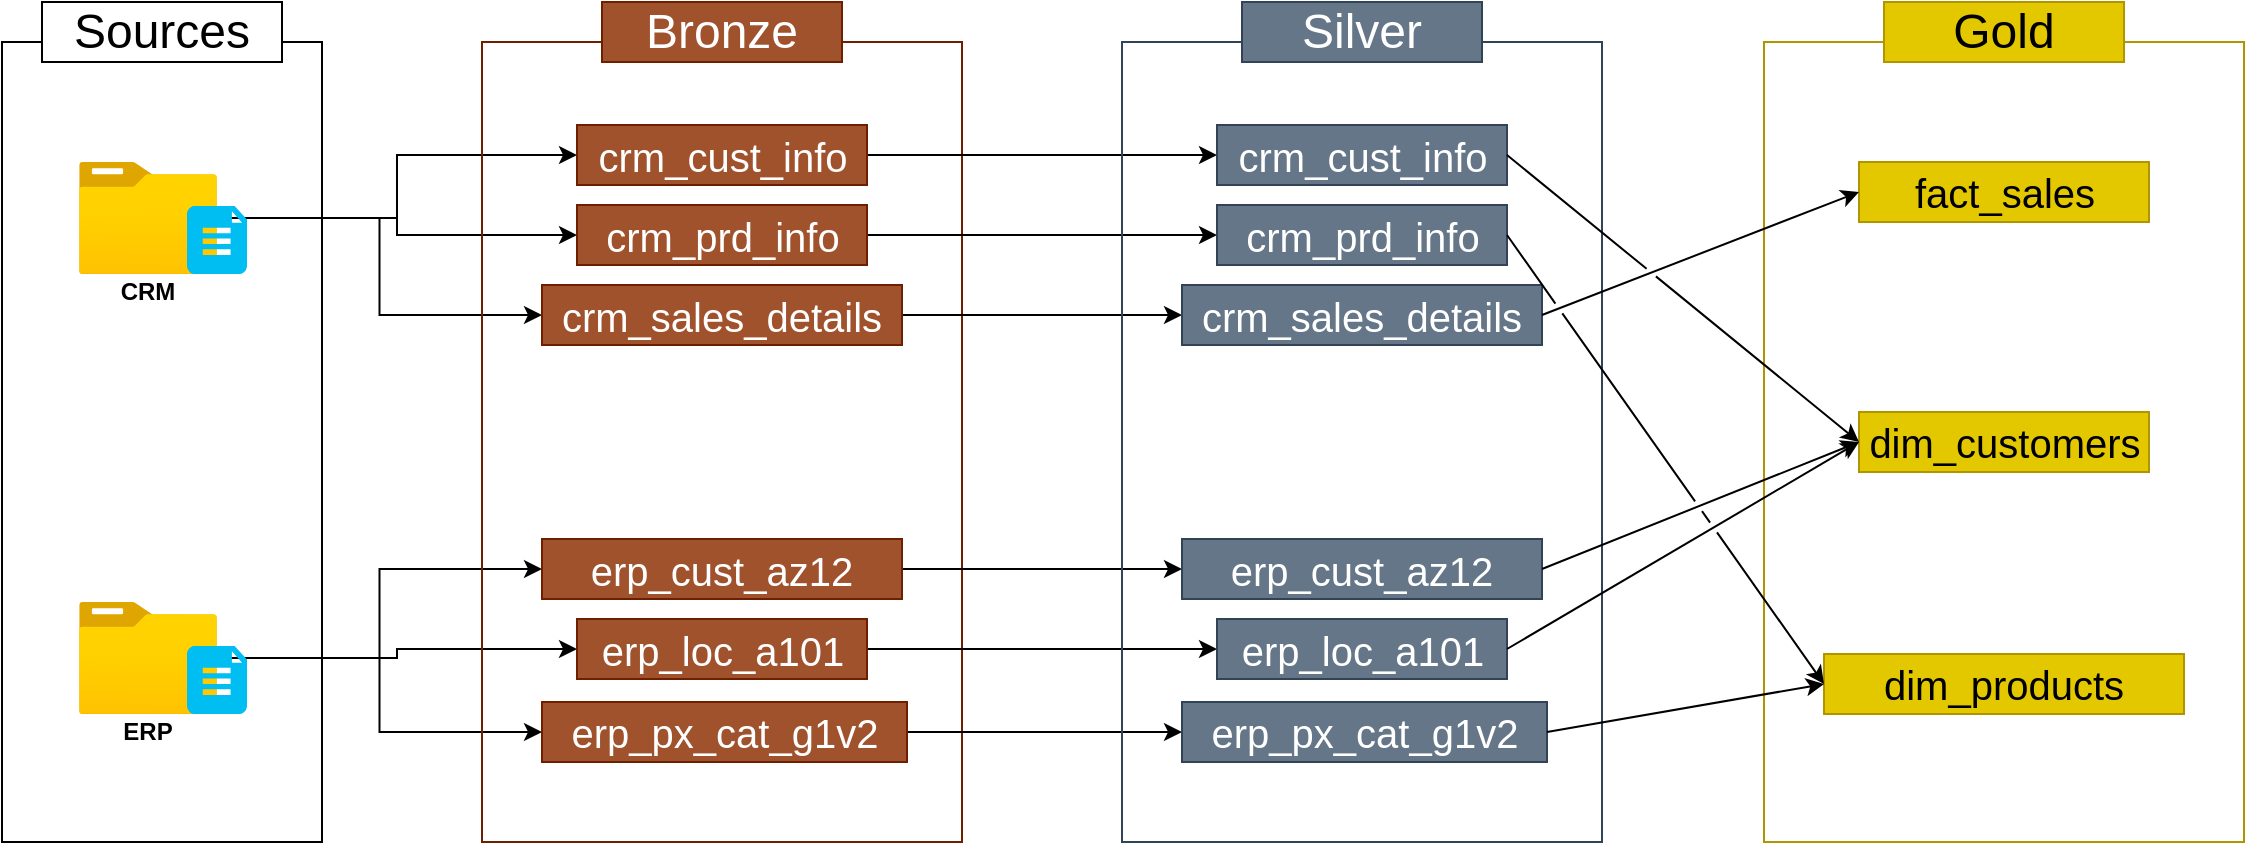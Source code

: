 <mxfile version="27.0.9">
  <diagram name="Страница — 1" id="UyNJ1ig2BbapanTwZ-ZR">
    <mxGraphModel dx="1554" dy="914" grid="1" gridSize="10" guides="1" tooltips="1" connect="1" arrows="1" fold="1" page="1" pageScale="1" pageWidth="827" pageHeight="1169" math="0" shadow="0">
      <root>
        <mxCell id="0" />
        <mxCell id="1" parent="0" />
        <mxCell id="lmffouc385ISh2cGyP90-1" value="" style="rounded=0;whiteSpace=wrap;html=1;fillColor=none;" parent="1" vertex="1">
          <mxGeometry x="120" y="280" width="160" height="400" as="geometry" />
        </mxCell>
        <mxCell id="lmffouc385ISh2cGyP90-2" value="&lt;font style=&quot;font-size: 24px;&quot;&gt;Sources&lt;/font&gt;" style="rounded=0;whiteSpace=wrap;html=1;" parent="1" vertex="1">
          <mxGeometry x="140" y="260" width="120" height="30" as="geometry" />
        </mxCell>
        <mxCell id="lmffouc385ISh2cGyP90-14" style="edgeStyle=orthogonalEdgeStyle;rounded=0;orthogonalLoop=1;jettySize=auto;html=1;entryX=0;entryY=0.5;entryDx=0;entryDy=0;" parent="1" source="lmffouc385ISh2cGyP90-3" target="lmffouc385ISh2cGyP90-13" edge="1">
          <mxGeometry relative="1" as="geometry" />
        </mxCell>
        <mxCell id="lmffouc385ISh2cGyP90-17" style="edgeStyle=orthogonalEdgeStyle;rounded=0;orthogonalLoop=1;jettySize=auto;html=1;entryX=0;entryY=0.5;entryDx=0;entryDy=0;" parent="1" source="lmffouc385ISh2cGyP90-3" target="lmffouc385ISh2cGyP90-15" edge="1">
          <mxGeometry relative="1" as="geometry" />
        </mxCell>
        <mxCell id="lmffouc385ISh2cGyP90-18" style="edgeStyle=orthogonalEdgeStyle;rounded=0;orthogonalLoop=1;jettySize=auto;html=1;entryX=0;entryY=0.5;entryDx=0;entryDy=0;" parent="1" source="lmffouc385ISh2cGyP90-3" target="lmffouc385ISh2cGyP90-16" edge="1">
          <mxGeometry relative="1" as="geometry" />
        </mxCell>
        <mxCell id="lmffouc385ISh2cGyP90-3" value="" style="image;aspect=fixed;html=1;points=[];align=center;fontSize=12;image=img/lib/azure2/general/Folder_Blank.svg;" parent="1" vertex="1">
          <mxGeometry x="158.5" y="340" width="69" height="56.0" as="geometry" />
        </mxCell>
        <mxCell id="lmffouc385ISh2cGyP90-4" value="" style="verticalLabelPosition=bottom;html=1;verticalAlign=top;align=center;strokeColor=none;fillColor=#00BEF2;shape=mxgraph.azure.file_2;pointerEvents=1;" parent="1" vertex="1">
          <mxGeometry x="212.5" y="362" width="30" height="34" as="geometry" />
        </mxCell>
        <mxCell id="lmffouc385ISh2cGyP90-5" value="&lt;b&gt;CRM&lt;/b&gt;" style="text;html=1;align=center;verticalAlign=middle;whiteSpace=wrap;rounded=0;" parent="1" vertex="1">
          <mxGeometry x="163" y="390" width="60" height="30" as="geometry" />
        </mxCell>
        <mxCell id="lmffouc385ISh2cGyP90-22" style="edgeStyle=orthogonalEdgeStyle;rounded=0;orthogonalLoop=1;jettySize=auto;html=1;entryX=0;entryY=0.5;entryDx=0;entryDy=0;" parent="1" source="lmffouc385ISh2cGyP90-6" target="lmffouc385ISh2cGyP90-19" edge="1">
          <mxGeometry relative="1" as="geometry" />
        </mxCell>
        <mxCell id="lmffouc385ISh2cGyP90-23" style="edgeStyle=orthogonalEdgeStyle;rounded=0;orthogonalLoop=1;jettySize=auto;html=1;entryX=0;entryY=0.5;entryDx=0;entryDy=0;" parent="1" source="lmffouc385ISh2cGyP90-6" target="lmffouc385ISh2cGyP90-20" edge="1">
          <mxGeometry relative="1" as="geometry" />
        </mxCell>
        <mxCell id="lmffouc385ISh2cGyP90-24" style="edgeStyle=orthogonalEdgeStyle;rounded=0;orthogonalLoop=1;jettySize=auto;html=1;entryX=0;entryY=0.5;entryDx=0;entryDy=0;" parent="1" source="lmffouc385ISh2cGyP90-6" target="lmffouc385ISh2cGyP90-21" edge="1">
          <mxGeometry relative="1" as="geometry" />
        </mxCell>
        <mxCell id="lmffouc385ISh2cGyP90-6" value="" style="image;aspect=fixed;html=1;points=[];align=center;fontSize=12;image=img/lib/azure2/general/Folder_Blank.svg;" parent="1" vertex="1">
          <mxGeometry x="158.5" y="560" width="69" height="56.0" as="geometry" />
        </mxCell>
        <mxCell id="lmffouc385ISh2cGyP90-7" value="" style="verticalLabelPosition=bottom;html=1;verticalAlign=top;align=center;strokeColor=none;fillColor=#00BEF2;shape=mxgraph.azure.file_2;pointerEvents=1;" parent="1" vertex="1">
          <mxGeometry x="212.5" y="582" width="30" height="34" as="geometry" />
        </mxCell>
        <mxCell id="lmffouc385ISh2cGyP90-8" value="&lt;b&gt;ERP&lt;/b&gt;" style="text;html=1;align=center;verticalAlign=middle;whiteSpace=wrap;rounded=0;" parent="1" vertex="1">
          <mxGeometry x="163" y="610" width="60" height="30" as="geometry" />
        </mxCell>
        <mxCell id="lmffouc385ISh2cGyP90-10" value="" style="rounded=0;whiteSpace=wrap;html=1;fillColor=none;strokeColor=#6D1F00;fontColor=#ffffff;" parent="1" vertex="1">
          <mxGeometry x="360" y="280" width="240" height="400" as="geometry" />
        </mxCell>
        <mxCell id="lmffouc385ISh2cGyP90-11" value="&lt;font style=&quot;font-size: 24px;&quot;&gt;Bronze&lt;/font&gt;" style="rounded=0;whiteSpace=wrap;html=1;fillColor=#a0522d;strokeColor=#6D1F00;fontColor=#ffffff;" parent="1" vertex="1">
          <mxGeometry x="420" y="260" width="120" height="30" as="geometry" />
        </mxCell>
        <mxCell id="kmleNOYeu_MIawI82MTB-9" style="edgeStyle=orthogonalEdgeStyle;rounded=0;orthogonalLoop=1;jettySize=auto;html=1;exitX=1;exitY=0.5;exitDx=0;exitDy=0;entryX=0;entryY=0.5;entryDx=0;entryDy=0;" parent="1" source="lmffouc385ISh2cGyP90-13" target="kmleNOYeu_MIawI82MTB-3" edge="1">
          <mxGeometry relative="1" as="geometry" />
        </mxCell>
        <mxCell id="lmffouc385ISh2cGyP90-13" value="crm_cust_info" style="rounded=0;whiteSpace=wrap;html=1;fillColor=#a0522d;strokeColor=#6D1F00;fontSize=20;fontColor=#ffffff;" parent="1" vertex="1">
          <mxGeometry x="407.5" y="321.5" width="145" height="30" as="geometry" />
        </mxCell>
        <mxCell id="kmleNOYeu_MIawI82MTB-10" style="edgeStyle=orthogonalEdgeStyle;rounded=0;orthogonalLoop=1;jettySize=auto;html=1;exitX=1;exitY=0.5;exitDx=0;exitDy=0;entryX=0;entryY=0.5;entryDx=0;entryDy=0;" parent="1" source="lmffouc385ISh2cGyP90-15" target="kmleNOYeu_MIawI82MTB-4" edge="1">
          <mxGeometry relative="1" as="geometry" />
        </mxCell>
        <mxCell id="lmffouc385ISh2cGyP90-15" value="crm_prd_info" style="rounded=0;whiteSpace=wrap;html=1;fillColor=#a0522d;strokeColor=#6D1F00;fontSize=20;fontColor=#ffffff;" parent="1" vertex="1">
          <mxGeometry x="407.5" y="361.5" width="145" height="30" as="geometry" />
        </mxCell>
        <mxCell id="kmleNOYeu_MIawI82MTB-11" style="edgeStyle=orthogonalEdgeStyle;rounded=0;orthogonalLoop=1;jettySize=auto;html=1;exitX=1;exitY=0.5;exitDx=0;exitDy=0;entryX=0;entryY=0.5;entryDx=0;entryDy=0;" parent="1" source="lmffouc385ISh2cGyP90-16" target="kmleNOYeu_MIawI82MTB-5" edge="1">
          <mxGeometry relative="1" as="geometry" />
        </mxCell>
        <mxCell id="lmffouc385ISh2cGyP90-16" value="crm_sales_details" style="rounded=0;whiteSpace=wrap;html=1;fillColor=#a0522d;strokeColor=#6D1F00;fontSize=20;fontColor=#ffffff;" parent="1" vertex="1">
          <mxGeometry x="390" y="401.5" width="180" height="30" as="geometry" />
        </mxCell>
        <mxCell id="kmleNOYeu_MIawI82MTB-12" style="edgeStyle=orthogonalEdgeStyle;rounded=0;orthogonalLoop=1;jettySize=auto;html=1;exitX=1;exitY=0.5;exitDx=0;exitDy=0;entryX=0;entryY=0.5;entryDx=0;entryDy=0;" parent="1" source="lmffouc385ISh2cGyP90-19" target="kmleNOYeu_MIawI82MTB-6" edge="1">
          <mxGeometry relative="1" as="geometry" />
        </mxCell>
        <mxCell id="lmffouc385ISh2cGyP90-19" value="erp_cust_az12" style="rounded=0;whiteSpace=wrap;html=1;fillColor=#a0522d;strokeColor=#6D1F00;fontSize=20;align=center;fontColor=#ffffff;" parent="1" vertex="1">
          <mxGeometry x="390" y="528.5" width="180" height="30" as="geometry" />
        </mxCell>
        <mxCell id="kmleNOYeu_MIawI82MTB-13" style="edgeStyle=orthogonalEdgeStyle;rounded=0;orthogonalLoop=1;jettySize=auto;html=1;exitX=1;exitY=0.5;exitDx=0;exitDy=0;entryX=0;entryY=0.5;entryDx=0;entryDy=0;" parent="1" source="lmffouc385ISh2cGyP90-20" target="kmleNOYeu_MIawI82MTB-7" edge="1">
          <mxGeometry relative="1" as="geometry" />
        </mxCell>
        <mxCell id="lmffouc385ISh2cGyP90-20" value="erp_loc_a101" style="rounded=0;whiteSpace=wrap;html=1;fillColor=#a0522d;strokeColor=#6D1F00;fontSize=20;fontColor=#ffffff;" parent="1" vertex="1">
          <mxGeometry x="407.5" y="568.5" width="145" height="30" as="geometry" />
        </mxCell>
        <mxCell id="kmleNOYeu_MIawI82MTB-14" style="edgeStyle=orthogonalEdgeStyle;rounded=0;orthogonalLoop=1;jettySize=auto;html=1;exitX=1;exitY=0.5;exitDx=0;exitDy=0;entryX=0;entryY=0.5;entryDx=0;entryDy=0;" parent="1" source="lmffouc385ISh2cGyP90-21" target="kmleNOYeu_MIawI82MTB-8" edge="1">
          <mxGeometry relative="1" as="geometry" />
        </mxCell>
        <mxCell id="lmffouc385ISh2cGyP90-21" value="erp_px_cat_g1v2" style="rounded=0;whiteSpace=wrap;html=1;fillColor=#a0522d;strokeColor=#6D1F00;fontSize=20;fontColor=#ffffff;" parent="1" vertex="1">
          <mxGeometry x="390" y="610" width="182.5" height="30" as="geometry" />
        </mxCell>
        <mxCell id="kmleNOYeu_MIawI82MTB-1" value="" style="rounded=0;whiteSpace=wrap;html=1;fillColor=none;strokeColor=#314354;fontColor=#ffffff;" parent="1" vertex="1">
          <mxGeometry x="680" y="280" width="240" height="400" as="geometry" />
        </mxCell>
        <mxCell id="kmleNOYeu_MIawI82MTB-2" value="&lt;font style=&quot;font-size: 24px;&quot;&gt;Silver&lt;/font&gt;" style="rounded=0;whiteSpace=wrap;html=1;fillColor=#647687;strokeColor=#314354;fontColor=#ffffff;" parent="1" vertex="1">
          <mxGeometry x="740" y="260" width="120" height="30" as="geometry" />
        </mxCell>
        <mxCell id="kmleNOYeu_MIawI82MTB-3" value="crm_cust_info" style="rounded=0;whiteSpace=wrap;html=1;fillColor=#647687;strokeColor=#314354;fontSize=20;fontColor=#ffffff;" parent="1" vertex="1">
          <mxGeometry x="727.5" y="321.5" width="145" height="30" as="geometry" />
        </mxCell>
        <mxCell id="kmleNOYeu_MIawI82MTB-4" value="crm_prd_info" style="rounded=0;whiteSpace=wrap;html=1;fillColor=#647687;strokeColor=#314354;fontSize=20;fontColor=#ffffff;" parent="1" vertex="1">
          <mxGeometry x="727.5" y="361.5" width="145" height="30" as="geometry" />
        </mxCell>
        <mxCell id="kmleNOYeu_MIawI82MTB-5" value="crm_sales_details" style="rounded=0;whiteSpace=wrap;html=1;fillColor=#647687;strokeColor=#314354;fontSize=20;fontColor=#ffffff;" parent="1" vertex="1">
          <mxGeometry x="710" y="401.5" width="180" height="30" as="geometry" />
        </mxCell>
        <mxCell id="kmleNOYeu_MIawI82MTB-6" value="erp_cust_az12" style="rounded=0;whiteSpace=wrap;html=1;fillColor=#647687;strokeColor=#314354;fontSize=20;align=center;fontColor=#ffffff;" parent="1" vertex="1">
          <mxGeometry x="710" y="528.5" width="180" height="30" as="geometry" />
        </mxCell>
        <mxCell id="kmleNOYeu_MIawI82MTB-7" value="erp_loc_a101" style="rounded=0;whiteSpace=wrap;html=1;fillColor=#647687;strokeColor=#314354;fontSize=20;fontColor=#ffffff;" parent="1" vertex="1">
          <mxGeometry x="727.5" y="568.5" width="145" height="30" as="geometry" />
        </mxCell>
        <mxCell id="kmleNOYeu_MIawI82MTB-8" value="erp_px_cat_g1v2" style="rounded=0;whiteSpace=wrap;html=1;fillColor=#647687;strokeColor=#314354;fontSize=20;fontColor=#ffffff;" parent="1" vertex="1">
          <mxGeometry x="710" y="610" width="182.5" height="30" as="geometry" />
        </mxCell>
        <mxCell id="bCqZiAwprhJZqcD6xbFw-1" value="" style="rounded=0;whiteSpace=wrap;html=1;fillColor=none;strokeColor=#B09500;fontColor=#000000;" vertex="1" parent="1">
          <mxGeometry x="1001" y="280" width="240" height="400" as="geometry" />
        </mxCell>
        <mxCell id="bCqZiAwprhJZqcD6xbFw-2" value="&lt;font style=&quot;font-size: 24px;&quot;&gt;Gold&lt;/font&gt;" style="rounded=0;whiteSpace=wrap;html=1;fillColor=#e3c800;strokeColor=#B09500;fontColor=#000000;" vertex="1" parent="1">
          <mxGeometry x="1061" y="260" width="120" height="30" as="geometry" />
        </mxCell>
        <mxCell id="bCqZiAwprhJZqcD6xbFw-3" value="fact_sales" style="rounded=0;whiteSpace=wrap;html=1;fillColor=#e3c800;strokeColor=#B09500;fontSize=20;fontColor=#000000;" vertex="1" parent="1">
          <mxGeometry x="1048.5" y="340" width="145" height="30" as="geometry" />
        </mxCell>
        <mxCell id="bCqZiAwprhJZqcD6xbFw-4" value="dim_customers" style="rounded=0;whiteSpace=wrap;html=1;fillColor=#e3c800;strokeColor=#B09500;fontSize=20;fontColor=#000000;" vertex="1" parent="1">
          <mxGeometry x="1048.5" y="465" width="145" height="30" as="geometry" />
        </mxCell>
        <mxCell id="bCqZiAwprhJZqcD6xbFw-5" value="dim_products" style="rounded=0;whiteSpace=wrap;html=1;fillColor=#e3c800;strokeColor=#B09500;fontSize=20;fontColor=#000000;" vertex="1" parent="1">
          <mxGeometry x="1031" y="586" width="180" height="30" as="geometry" />
        </mxCell>
        <mxCell id="bCqZiAwprhJZqcD6xbFw-11" value="" style="endArrow=classic;html=1;rounded=0;exitX=1;exitY=0.5;exitDx=0;exitDy=0;entryX=0;entryY=0.5;entryDx=0;entryDy=0;jumpStyle=gap;" edge="1" parent="1" source="kmleNOYeu_MIawI82MTB-5" target="bCqZiAwprhJZqcD6xbFw-3">
          <mxGeometry width="50" height="50" relative="1" as="geometry">
            <mxPoint x="930" y="410" as="sourcePoint" />
            <mxPoint x="980" y="360" as="targetPoint" />
          </mxGeometry>
        </mxCell>
        <mxCell id="bCqZiAwprhJZqcD6xbFw-15" value="" style="edgeStyle=none;orthogonalLoop=1;jettySize=auto;html=1;rounded=0;exitX=1;exitY=0.5;exitDx=0;exitDy=0;entryX=0;entryY=0.5;entryDx=0;entryDy=0;jumpStyle=gap;" edge="1" parent="1" source="kmleNOYeu_MIawI82MTB-3" target="bCqZiAwprhJZqcD6xbFw-4">
          <mxGeometry width="100" relative="1" as="geometry">
            <mxPoint x="910" y="470" as="sourcePoint" />
            <mxPoint x="1010" y="470" as="targetPoint" />
            <Array as="points" />
          </mxGeometry>
        </mxCell>
        <mxCell id="bCqZiAwprhJZqcD6xbFw-17" value="" style="edgeStyle=none;orthogonalLoop=1;jettySize=auto;html=1;rounded=0;exitX=1;exitY=0.5;exitDx=0;exitDy=0;entryX=0;entryY=0.5;entryDx=0;entryDy=0;jumpStyle=gap;" edge="1" parent="1" source="kmleNOYeu_MIawI82MTB-6" target="bCqZiAwprhJZqcD6xbFw-4">
          <mxGeometry width="100" relative="1" as="geometry">
            <mxPoint x="910" y="530" as="sourcePoint" />
            <mxPoint x="1010" y="530" as="targetPoint" />
            <Array as="points" />
          </mxGeometry>
        </mxCell>
        <mxCell id="bCqZiAwprhJZqcD6xbFw-18" value="" style="edgeStyle=none;orthogonalLoop=1;jettySize=auto;html=1;rounded=0;exitX=1;exitY=0.5;exitDx=0;exitDy=0;entryX=0;entryY=0.5;entryDx=0;entryDy=0;jumpStyle=gap;" edge="1" parent="1" source="kmleNOYeu_MIawI82MTB-7" target="bCqZiAwprhJZqcD6xbFw-4">
          <mxGeometry width="100" relative="1" as="geometry">
            <mxPoint x="900" y="580" as="sourcePoint" />
            <mxPoint x="1000" y="580" as="targetPoint" />
            <Array as="points" />
          </mxGeometry>
        </mxCell>
        <mxCell id="bCqZiAwprhJZqcD6xbFw-19" value="" style="edgeStyle=none;orthogonalLoop=1;jettySize=auto;html=1;rounded=0;exitX=1;exitY=0.5;exitDx=0;exitDy=0;entryX=0;entryY=0.5;entryDx=0;entryDy=0;jumpStyle=gap;" edge="1" parent="1" source="kmleNOYeu_MIawI82MTB-8" target="bCqZiAwprhJZqcD6xbFw-5">
          <mxGeometry width="100" relative="1" as="geometry">
            <mxPoint x="930" y="610" as="sourcePoint" />
            <mxPoint x="1030" y="610" as="targetPoint" />
            <Array as="points" />
          </mxGeometry>
        </mxCell>
        <mxCell id="bCqZiAwprhJZqcD6xbFw-20" value="" style="edgeStyle=none;orthogonalLoop=1;jettySize=auto;html=1;rounded=0;exitX=1;exitY=0.5;exitDx=0;exitDy=0;entryX=0;entryY=0.5;entryDx=0;entryDy=0;jumpStyle=gap;" edge="1" parent="1" source="kmleNOYeu_MIawI82MTB-4" target="bCqZiAwprhJZqcD6xbFw-5">
          <mxGeometry width="100" relative="1" as="geometry">
            <mxPoint x="940" y="670" as="sourcePoint" />
            <mxPoint x="1040" y="670" as="targetPoint" />
            <Array as="points" />
          </mxGeometry>
        </mxCell>
      </root>
    </mxGraphModel>
  </diagram>
</mxfile>
